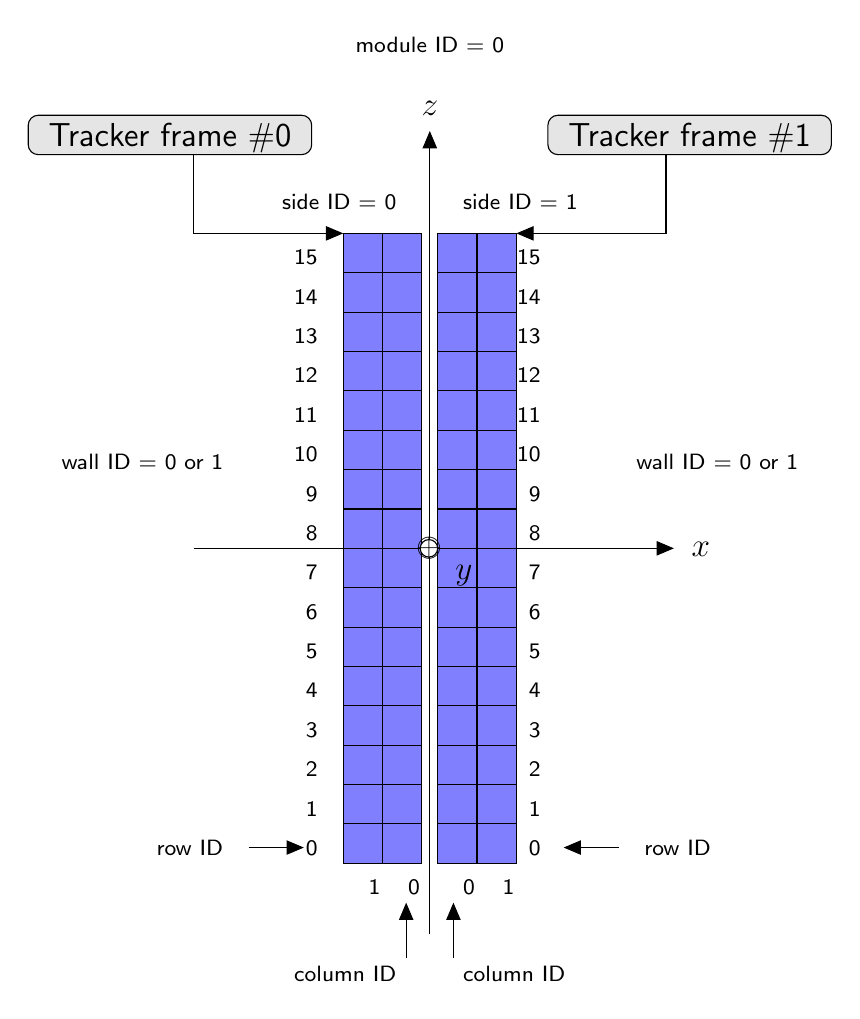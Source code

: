 \begin{tikzpicture}[y=-1cm]
\sf
\path[rounded corners=3.6bp,draw=black,fill=white!90!black] (2.5,0) rectangle (-1.1,-0.5);
\path (0.7,-0.1) node[text=black,anchor=base] {\large{}Tracker frame \#0};
\path[rounded corners=3.6bp,draw=black,fill=white!90!black] (9.1,0) rectangle (5.5,-0.5);
\path (7.3,-0.1) node[text=black,anchor=base] {\large{}Tracker frame \#1};
\draw[arrows=-triangle 45,black] (1,0) -- (1,1) -- (2.9,1);
\draw[arrows=-triangle 45,black] (7,0) -- (7,1) -- (5.1,1);
\path[draw=black,fill=blue!50] (3.4,2.5) rectangle (3.9,3);
\path[draw=black,fill=blue!50] (3.4,3) rectangle (3.9,3.5);
\path[draw=black,fill=blue!50] (3.4,3.5) rectangle (3.9,4);
\path[draw=black,fill=blue!50] (3.4,4) rectangle (3.9,4.5);
\path[draw=black,fill=blue!50] (3.4,4.5) rectangle (3.9,5);
\path[draw=black,fill=blue!50] (3.4,5) rectangle (3.9,5.5);
\path[draw=black,fill=blue!50] (3.4,5.5) rectangle (3.9,6);
\path[draw=black,fill=blue!50] (3.4,6) rectangle (3.9,6.5);
\path[draw=black,fill=blue!50] (3.4,6.5) rectangle (3.9,7);
\path[draw=black,fill=blue!50] (3.4,7) rectangle (3.9,7.5);
\path[draw=black,fill=blue!50] (3.4,7.5) rectangle (3.9,8);
\path[draw=black,fill=blue!50] (3.4,8) rectangle (3.9,8.5);
\path[draw=black,fill=blue!50] (3.4,8.5) rectangle (3.9,9);
\path[draw=black,fill=blue!50] (3.4,2) rectangle (3.9,2.5);
\path[draw=black,fill=blue!50] (3.4,1.5) rectangle (3.9,2);
\path[draw=black,fill=blue!50] (3.4,1) rectangle (3.9,1.5);
\path[draw=black,fill=blue!50] (2.9,2.5) rectangle (3.4,3);
\path[draw=black,fill=blue!50] (2.9,3) rectangle (3.4,3.5);
\path[draw=black,fill=blue!50] (2.9,3.5) rectangle (3.4,4);
\path[draw=black,fill=blue!50] (2.9,4) rectangle (3.4,4.5);
\path[draw=black,fill=blue!50] (2.9,4.5) rectangle (3.4,5);
\path[draw=black,fill=blue!50] (2.9,5) rectangle (3.4,5.5);
\path[draw=black,fill=blue!50] (2.9,5.5) rectangle (3.4,6);
\path[draw=black,fill=blue!50] (2.9,6) rectangle (3.4,6.5);
\path[draw=black,fill=blue!50] (2.9,6.5) rectangle (3.4,7);
\path[draw=black,fill=blue!50] (2.9,7) rectangle (3.4,7.5);
\path[draw=black,fill=blue!50] (2.9,7.5) rectangle (3.4,8);
\path[draw=black,fill=blue!50] (2.9,8) rectangle (3.4,8.5);
\path[draw=black,fill=blue!50] (2.9,8.5) rectangle (3.4,9);
\path[draw=black,fill=blue!50] (2.9,2) rectangle (3.4,2.5);
\path[draw=black,fill=blue!50] (2.9,1.5) rectangle (3.4,2);
\path[draw=black,fill=blue!50] (2.9,1) rectangle (3.4,1.5);
\path[draw=black,fill=blue!50] (4.1,2.5) rectangle (4.6,3);
\path[draw=black,fill=blue!50] (4.1,3) rectangle (4.6,3.5);
\path[draw=black,fill=blue!50] (4.1,3.5) rectangle (4.6,4);
\path[draw=black,fill=blue!50] (4.1,4) rectangle (4.6,4.5);
\path[draw=black,fill=blue!50] (4.1,4.5) rectangle (4.6,5);
\path[draw=black,fill=blue!50] (4.1,5) rectangle (4.6,5.5);
\path[draw=black,fill=blue!50] (4.1,5.5) rectangle (4.6,6);
\path[draw=black,fill=blue!50] (4.1,6) rectangle (4.6,6.5);
\path[draw=black,fill=blue!50] (4.1,6.5) rectangle (4.6,7);
\path[draw=black,fill=blue!50] (4.1,7) rectangle (4.6,7.5);
\path[draw=black,fill=blue!50] (4.1,7.5) rectangle (4.6,8);
\path[draw=black,fill=blue!50] (4.1,8) rectangle (4.6,8.5);
\path[draw=black,fill=blue!50] (4.1,8.5) rectangle (4.6,9);
\path[draw=black,fill=blue!50] (4.1,2) rectangle (4.6,2.5);
\path[draw=black,fill=blue!50] (4.1,1.5) rectangle (4.6,2);
\path[draw=black,fill=blue!50] (4.1,1) rectangle (4.6,1.5);
\path[draw=black,fill=blue!50] (4.6,2.5) rectangle (5.1,3);
\path[draw=black,fill=blue!50] (4.6,3) rectangle (5.1,3.5);
\path[draw=black,fill=blue!50] (4.6,3.5) rectangle (5.1,4);
\path[draw=black,fill=blue!50] (4.6,4) rectangle (5.1,4.5);
\path[draw=black,fill=blue!50] (4.6,4.5) rectangle (5.1,5);
\path[draw=black,fill=blue!50] (4.6,5) rectangle (5.1,5.5);
\path[draw=black,fill=blue!50] (4.6,5.5) rectangle (5.1,6);
\path[draw=black,fill=blue!50] (4.6,6) rectangle (5.1,6.5);
\path[draw=black,fill=blue!50] (4.6,6.5) rectangle (5.1,7);
\path[draw=black,fill=blue!50] (4.6,7) rectangle (5.1,7.5);
\path[draw=black,fill=blue!50] (4.6,7.5) rectangle (5.1,8);
\path[draw=black,fill=blue!50] (4.6,8) rectangle (5.1,8.5);
\path[draw=black,fill=blue!50] (4.6,8.5) rectangle (5.1,9);
\path[draw=black,fill=blue!50] (4.6,2) rectangle (5.1,2.5);
\path[draw=black,fill=blue!50] (4.6,1.5) rectangle (5.1,2);
\path[draw=black,fill=blue!50] (4.6,1) rectangle (5.1,1.5);
\path (7.2,5.1) node[text=black,anchor=base west] {\large{}$x$};
\path (4,-0.5) node[text=black,anchor=base] {\large{}$z$};
\draw[arrows=-triangle 45,black] (1.7,8.8) -- (2.4,8.8);
\draw[arrows=-triangle 45,black] (3.7,10.2) -- (3.7,9.5);
\draw[arrows=-triangle 45,black] (6.4,8.8) -- (5.7,8.8);
\draw[arrows=-triangle 45,black] (4.3,10.2) -- (4.3,9.5);
\draw[arrows=-triangle 45,black] (4,9.9) -- (4,-0.3);
\path[draw=black,fill=white,arrows=-triangle 45] (1,5) -- (7.1,5);
\path[draw=black,fill=white] (3.989,5) circle (0.111cm);
\path (2.7,8.9) node[text=black,anchor=base east] {\footnotesize{}0};
\path (2.7,8.4) node[text=black,anchor=base east] {\footnotesize{}1};
\path (2.7,7.9) node[text=black,anchor=base east] {\footnotesize{}2};
\path (2.7,7.4) node[text=black,anchor=base east] {\footnotesize{}3};
\path (2.7,6.9) node[text=black,anchor=base east] {\footnotesize{}4};
\path (2.7,6.4) node[text=black,anchor=base east] {\footnotesize{}5};
\path (2.7,5.9) node[text=black,anchor=base east] {\footnotesize{}6};
\path (2.7,5.4) node[text=black,anchor=base east] {\footnotesize{}7};
\path (2.7,4.9) node[text=black,anchor=base east] {\footnotesize{}8};
\path (2.7,4.4) node[text=black,anchor=base east] {\footnotesize{}9};
\path (2.7,3.9) node[text=black,anchor=base east] {\footnotesize{}10};
\path (2.7,3.4) node[text=black,anchor=base east] {\footnotesize{}11};
\path (2.7,2.9) node[text=black,anchor=base east] {\footnotesize{}12};
\path (2.7,2.4) node[text=black,anchor=base east] {\footnotesize{}13};
\path (2.7,1.9) node[text=black,anchor=base east] {\footnotesize{}14};
\path (2.7,1.4) node[text=black,anchor=base east] {\footnotesize{}15};
\path (5.533,8.9) node[text=black,anchor=base east] {\footnotesize{}0};
\path (5.533,8.4) node[text=black,anchor=base east] {\footnotesize{}1};
\path (5.533,7.9) node[text=black,anchor=base east] {\footnotesize{}2};
\path (5.533,7.4) node[text=black,anchor=base east] {\footnotesize{}3};
\path (5.533,6.9) node[text=black,anchor=base east] {\footnotesize{}4};
\path (5.533,6.4) node[text=black,anchor=base east] {\footnotesize{}5};
\path (5.533,5.9) node[text=black,anchor=base east] {\footnotesize{}6};
\path (5.533,5.4) node[text=black,anchor=base east] {\footnotesize{}7};
\path (5.533,4.9) node[text=black,anchor=base east] {\footnotesize{}8};
\path (5.533,4.4) node[text=black,anchor=base east] {\footnotesize{}9};
\path (5.533,3.9) node[text=black,anchor=base east] {\footnotesize{}10};
\path (5.533,3.4) node[text=black,anchor=base east] {\footnotesize{}11};
\path (5.533,2.9) node[text=black,anchor=base east] {\footnotesize{}12};
\path (5.533,2.4) node[text=black,anchor=base east] {\footnotesize{}13};
\path (5.533,1.9) node[text=black,anchor=base east] {\footnotesize{}14};
\path (5.533,1.4) node[text=black,anchor=base east] {\footnotesize{}15};
\path (4,5.1) node[text=black,anchor=base] {\large{}\textbf{$\oplus$}};
\path (4.3,0.7) node[text=black,anchor=base west] {\footnotesize{}side ID = 1};
\path (3.7,0.7) node[text=black,anchor=base east] {\footnotesize{}side ID = 0};
\path (4.3,9.4) node[text=black,anchor=base west] {\footnotesize{}0};
\path (4.8,9.4) node[text=black,anchor=base west] {\footnotesize{}1};
\path (3.6,9.4) node[text=black,anchor=base west] {\footnotesize{}0};
\path (3.1,9.4) node[text=black,anchor=base west] {\footnotesize{}1};
\path (3.7,10.5) node[text=black,anchor=base east] {\footnotesize{}column ID};
\path (6.6,8.9) node[text=black,anchor=base west] {\footnotesize{}row ID};
\path (1.5,8.9) node[text=black,anchor=base east] {\footnotesize{}row ID};
\path (4,-1.3) node[text=black,anchor=base] {\footnotesize{}module ID = 0};
\path (4.3,10.5) node[text=black,anchor=base west] {\footnotesize{}column ID};
\path (6.5,4) node[text=black,anchor=base west] {\footnotesize{}wall ID = 0 or 1};
\path (1.5,4) node[text=black,anchor=base east] {\footnotesize{}wall ID = 0 or 1};
\path (4.2,5.4) node[text=black,anchor=base west] {\large{}$y$};

\end{tikzpicture}%

%% Configure (x)emacs for this file ...
%% Local Variables:
%% mode: latex
%% End: